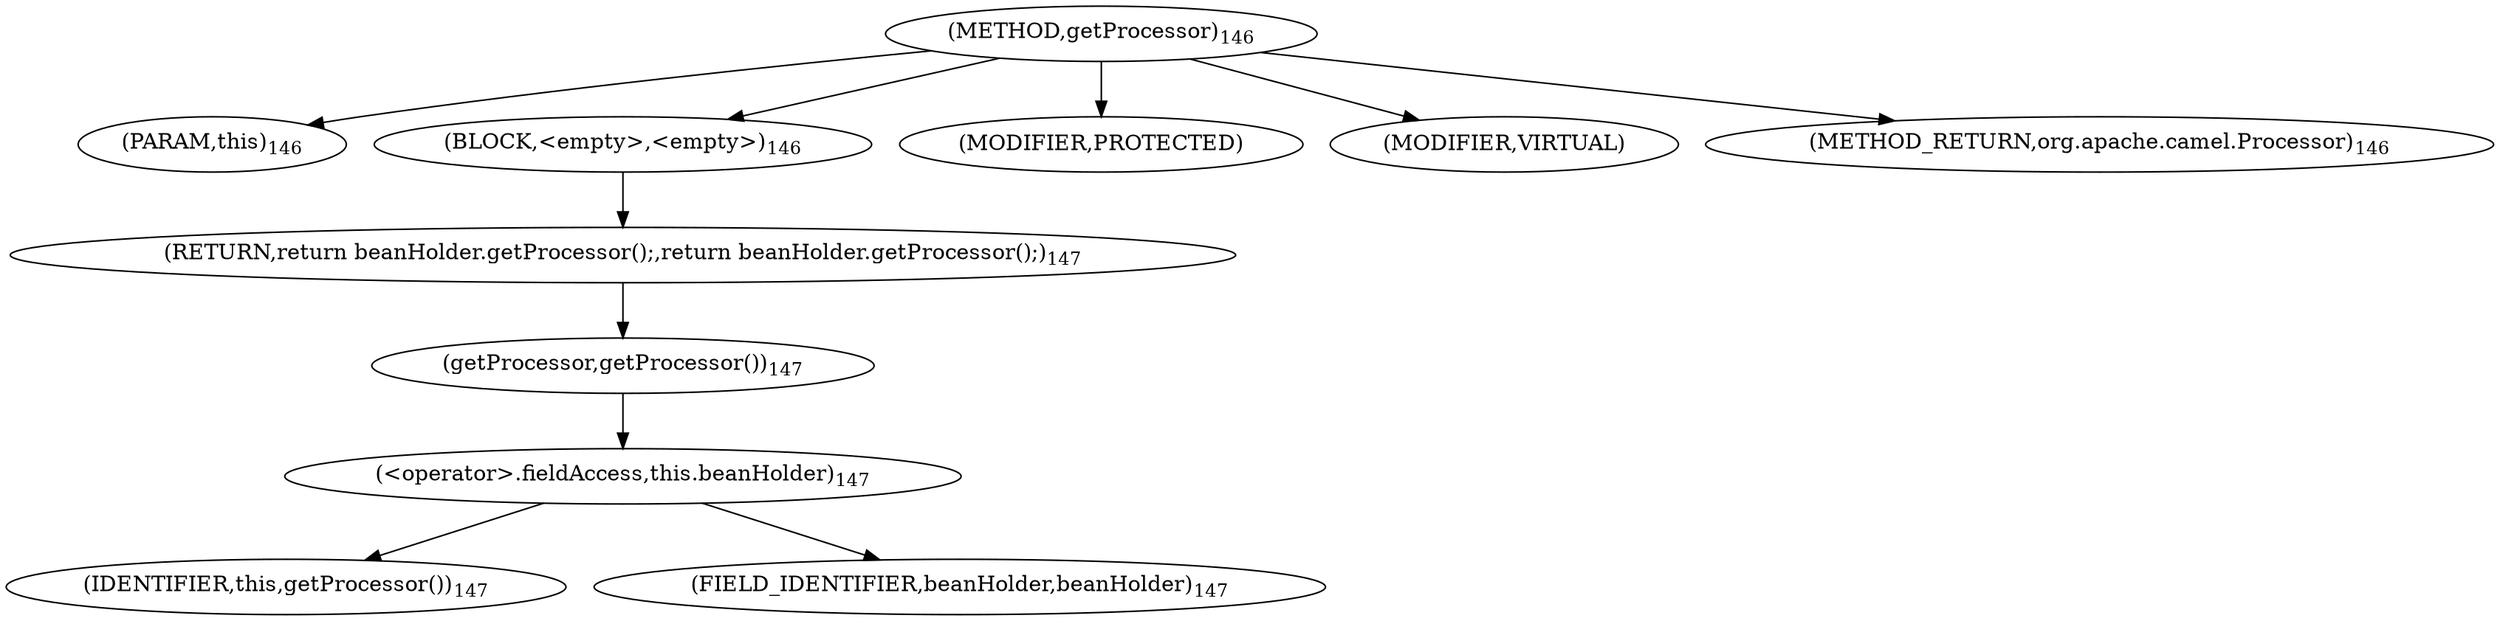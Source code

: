 digraph "getProcessor" {  
"391" [label = <(METHOD,getProcessor)<SUB>146</SUB>> ]
"392" [label = <(PARAM,this)<SUB>146</SUB>> ]
"393" [label = <(BLOCK,&lt;empty&gt;,&lt;empty&gt;)<SUB>146</SUB>> ]
"394" [label = <(RETURN,return beanHolder.getProcessor();,return beanHolder.getProcessor();)<SUB>147</SUB>> ]
"395" [label = <(getProcessor,getProcessor())<SUB>147</SUB>> ]
"396" [label = <(&lt;operator&gt;.fieldAccess,this.beanHolder)<SUB>147</SUB>> ]
"397" [label = <(IDENTIFIER,this,getProcessor())<SUB>147</SUB>> ]
"398" [label = <(FIELD_IDENTIFIER,beanHolder,beanHolder)<SUB>147</SUB>> ]
"399" [label = <(MODIFIER,PROTECTED)> ]
"400" [label = <(MODIFIER,VIRTUAL)> ]
"401" [label = <(METHOD_RETURN,org.apache.camel.Processor)<SUB>146</SUB>> ]
  "391" -> "392" 
  "391" -> "393" 
  "391" -> "399" 
  "391" -> "400" 
  "391" -> "401" 
  "393" -> "394" 
  "394" -> "395" 
  "395" -> "396" 
  "396" -> "397" 
  "396" -> "398" 
}
